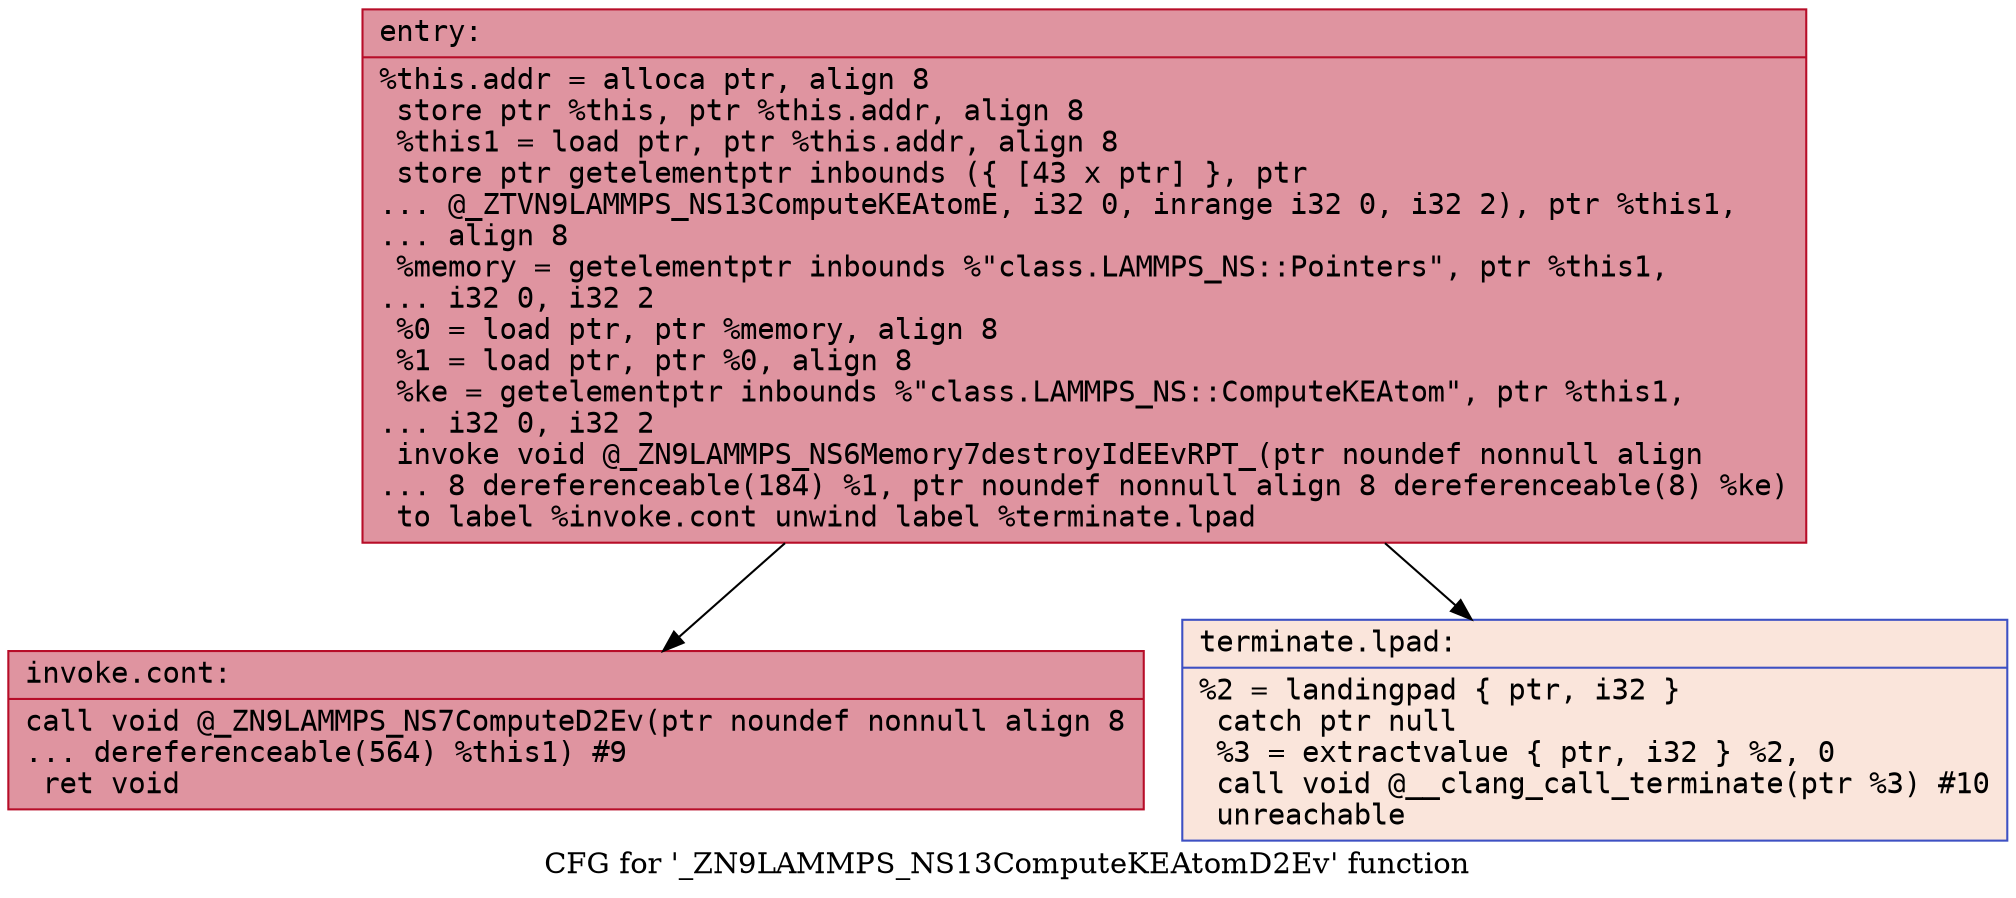 digraph "CFG for '_ZN9LAMMPS_NS13ComputeKEAtomD2Ev' function" {
	label="CFG for '_ZN9LAMMPS_NS13ComputeKEAtomD2Ev' function";

	Node0x563712581bf0 [shape=record,color="#b70d28ff", style=filled, fillcolor="#b70d2870" fontname="Courier",label="{entry:\l|  %this.addr = alloca ptr, align 8\l  store ptr %this, ptr %this.addr, align 8\l  %this1 = load ptr, ptr %this.addr, align 8\l  store ptr getelementptr inbounds (\{ [43 x ptr] \}, ptr\l... @_ZTVN9LAMMPS_NS13ComputeKEAtomE, i32 0, inrange i32 0, i32 2), ptr %this1,\l... align 8\l  %memory = getelementptr inbounds %\"class.LAMMPS_NS::Pointers\", ptr %this1,\l... i32 0, i32 2\l  %0 = load ptr, ptr %memory, align 8\l  %1 = load ptr, ptr %0, align 8\l  %ke = getelementptr inbounds %\"class.LAMMPS_NS::ComputeKEAtom\", ptr %this1,\l... i32 0, i32 2\l  invoke void @_ZN9LAMMPS_NS6Memory7destroyIdEEvRPT_(ptr noundef nonnull align\l... 8 dereferenceable(184) %1, ptr noundef nonnull align 8 dereferenceable(8) %ke)\l          to label %invoke.cont unwind label %terminate.lpad\l}"];
	Node0x563712581bf0 -> Node0x563712581f70[tooltip="entry -> invoke.cont\nProbability 100.00%" ];
	Node0x563712581bf0 -> Node0x563712581fc0[tooltip="entry -> terminate.lpad\nProbability 0.00%" ];
	Node0x563712581f70 [shape=record,color="#b70d28ff", style=filled, fillcolor="#b70d2870" fontname="Courier",label="{invoke.cont:\l|  call void @_ZN9LAMMPS_NS7ComputeD2Ev(ptr noundef nonnull align 8\l... dereferenceable(564) %this1) #9\l  ret void\l}"];
	Node0x563712581fc0 [shape=record,color="#3d50c3ff", style=filled, fillcolor="#f4c5ad70" fontname="Courier",label="{terminate.lpad:\l|  %2 = landingpad \{ ptr, i32 \}\l          catch ptr null\l  %3 = extractvalue \{ ptr, i32 \} %2, 0\l  call void @__clang_call_terminate(ptr %3) #10\l  unreachable\l}"];
}
